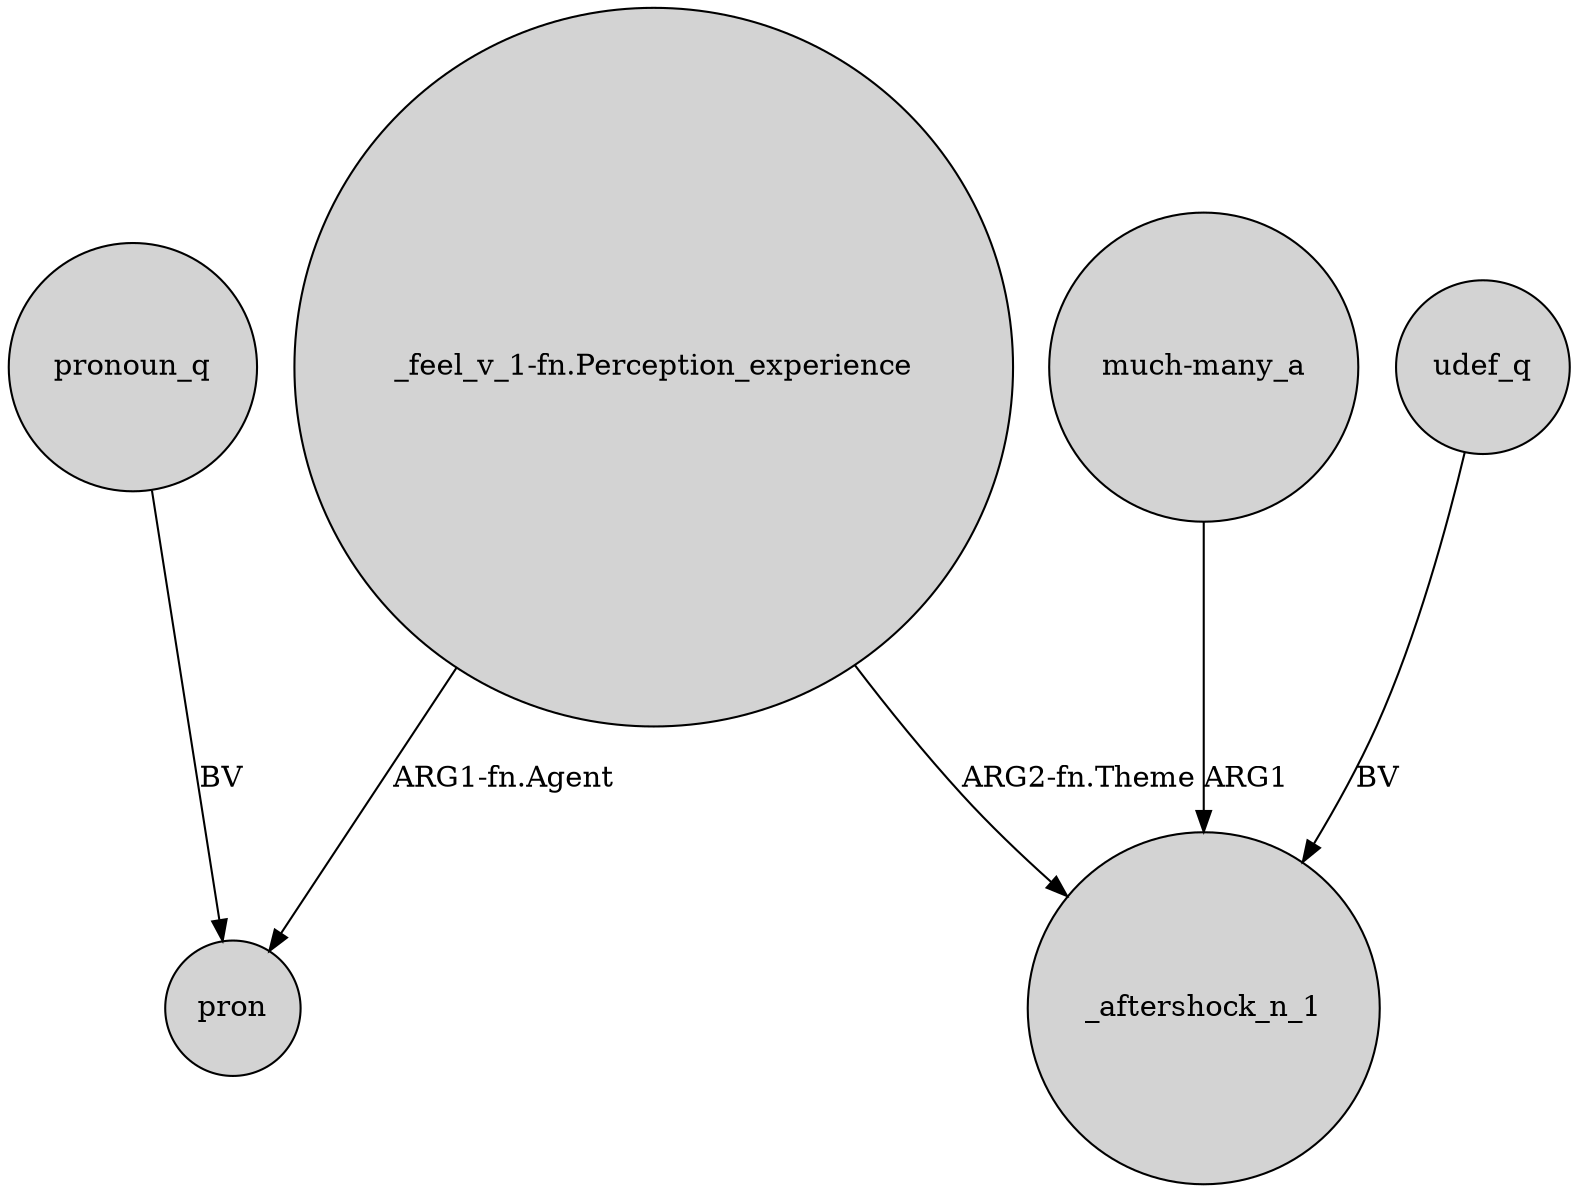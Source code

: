 digraph {
	node [shape=circle style=filled]
	"_feel_v_1-fn.Perception_experience" -> pron [label="ARG1-fn.Agent"]
	"_feel_v_1-fn.Perception_experience" -> _aftershock_n_1 [label="ARG2-fn.Theme"]
	udef_q -> _aftershock_n_1 [label=BV]
	"much-many_a" -> _aftershock_n_1 [label=ARG1]
	pronoun_q -> pron [label=BV]
}
